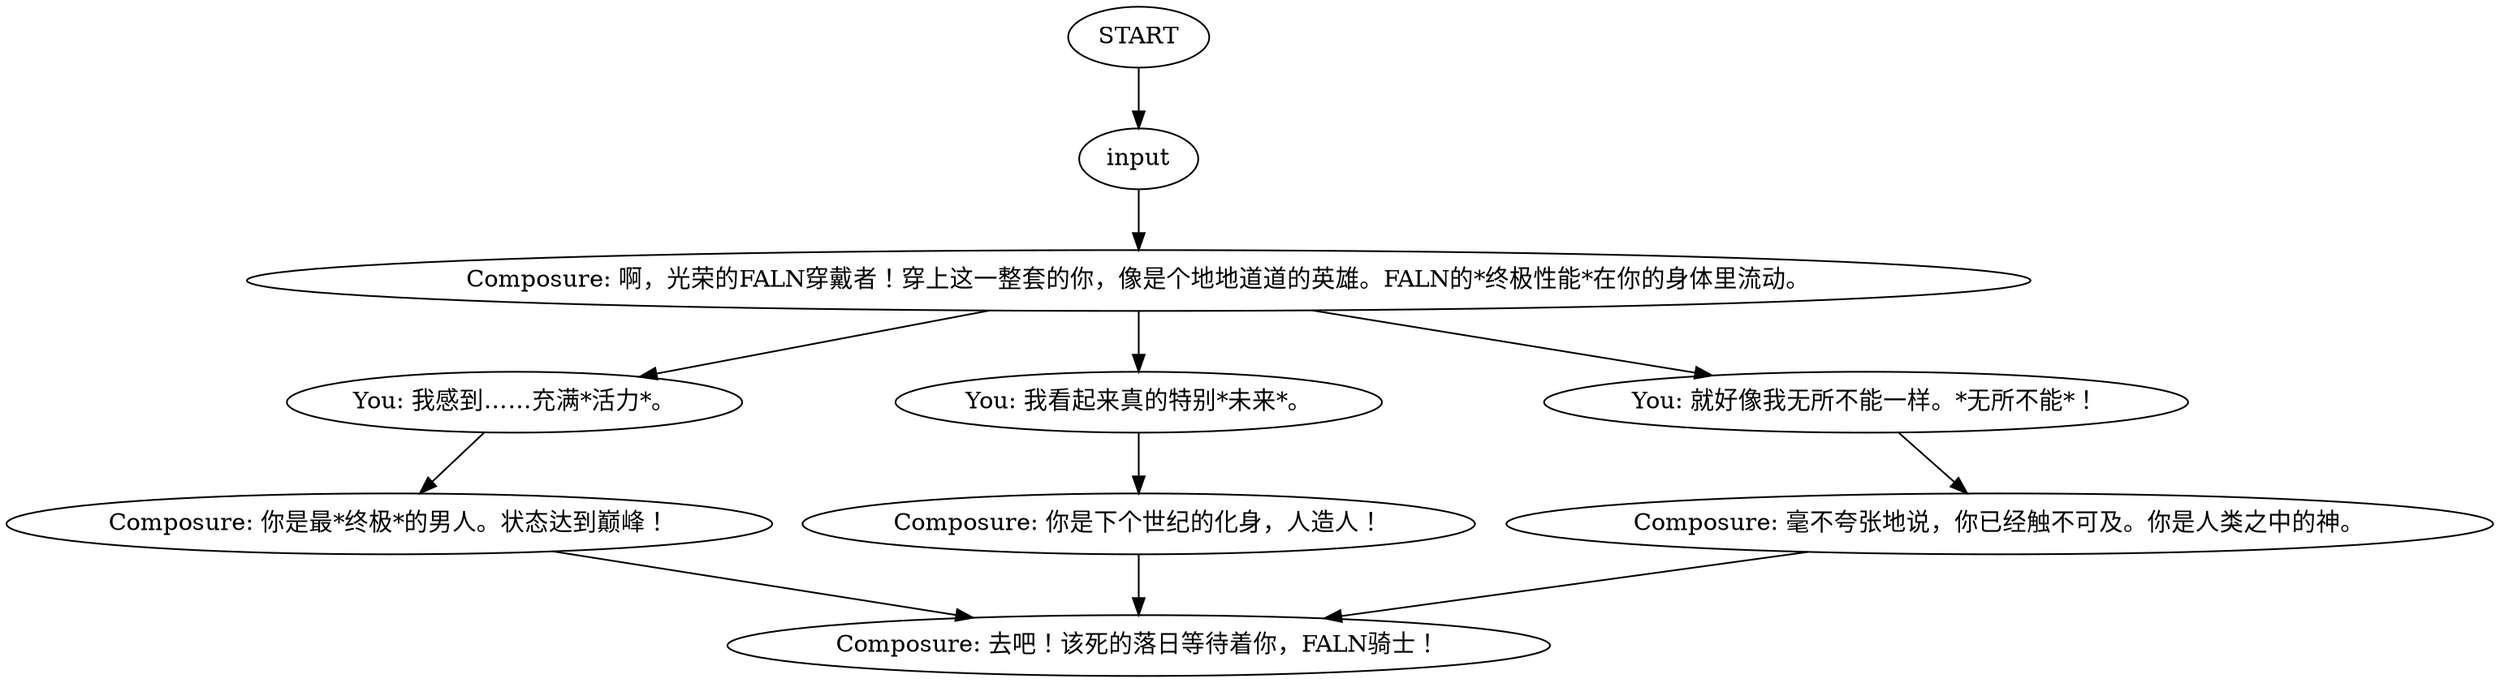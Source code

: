 # SEAFORT ORB / full faln set
# test case orb for wearing the full faln set if you have all of the items.
# ==================================================
digraph G {
	  0 [label="START"];
	  1 [label="input"];
	  2 [label="Composure: 去吧！该死的落日等待着你，FALN骑士！"];
	  3 [label="You: 我感到……充满*活力*。"];
	  4 [label="You: 我看起来真的特别*未来*。"];
	  5 [label="Composure: 你是下个世纪的化身，人造人！"];
	  6 [label="You: 就好像我无所不能一样。*无所不能*！"];
	  8 [label="Composure: 毫不夸张地说，你已经触不可及。你是人类之中的神。"];
	  9 [label="Composure: 啊，光荣的FALN穿戴者！穿上这一整套的你，像是个地地道道的英雄。FALN的*终极性能*在你的身体里流动。"];
	  10 [label="Composure: 你是最*终极*的男人。状态达到巅峰！"];
	  0 -> 1
	  1 -> 9
	  3 -> 10
	  4 -> 5
	  5 -> 2
	  6 -> 8
	  8 -> 2
	  9 -> 3
	  9 -> 4
	  9 -> 6
	  10 -> 2
}

